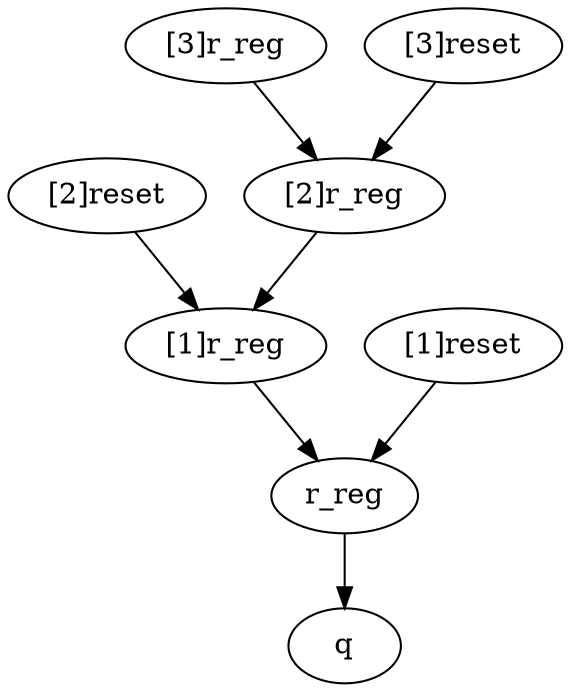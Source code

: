 strict digraph "" {
	"[2]reset"	[complexity=15,
		importance=29.0793569646,
		rank=1.93862379764];
	"[1]r_reg"	[complexity=14,
		importance=4.81745895941,
		rank=0.344104211386];
	"[2]reset" -> "[1]r_reg";
	r_reg	[complexity=2,
		importance=0.626983972365,
		rank=0.313491986183];
	"[1]r_reg" -> r_reg;
	"[2]r_reg"	[complexity=26,
		importance=34.1507838687,
		rank=1.31349168726];
	"[2]r_reg" -> "[1]r_reg";
	"[3]r_reg"	[complexity=38,
		importance=239.484058234,
		rank=6.30221205879];
	"[3]r_reg" -> "[2]r_reg";
	q	[complexity=0,
		importance=0.198412819512,
		rank=0.0];
	r_reg -> q;
	"[1]reset"	[complexity=3,
		importance=3.93650704231,
		rank=1.3121690141];
	"[1]reset" -> r_reg;
	"[3]reset"	[complexity=27,
		importance=205.07930642,
		rank=7.59552986743];
	"[3]reset" -> "[2]r_reg";
}
